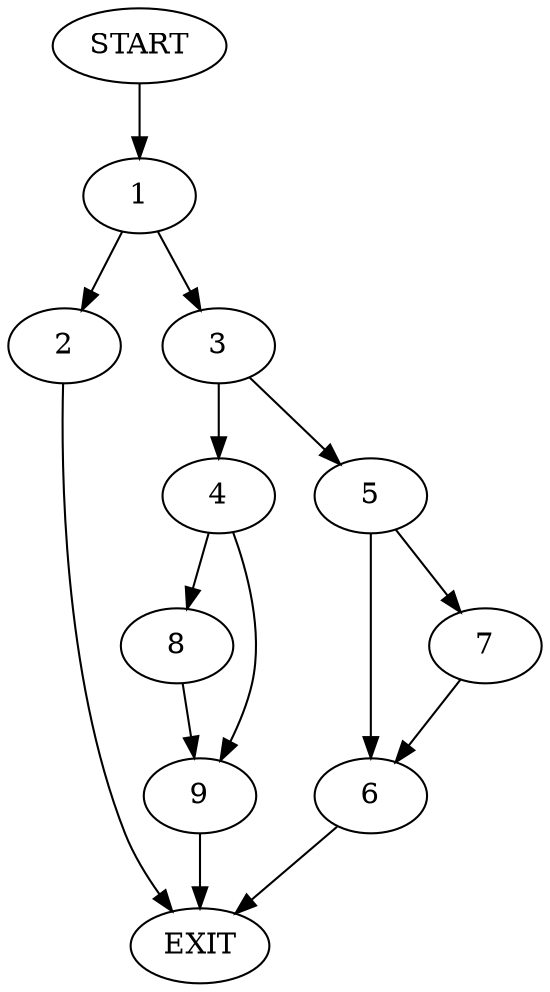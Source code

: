 digraph {
0 [label="START"]
10 [label="EXIT"]
0 -> 1
1 -> 2
1 -> 3
2 -> 10
3 -> 4
3 -> 5
5 -> 6
5 -> 7
4 -> 8
4 -> 9
7 -> 6
6 -> 10
9 -> 10
8 -> 9
}

